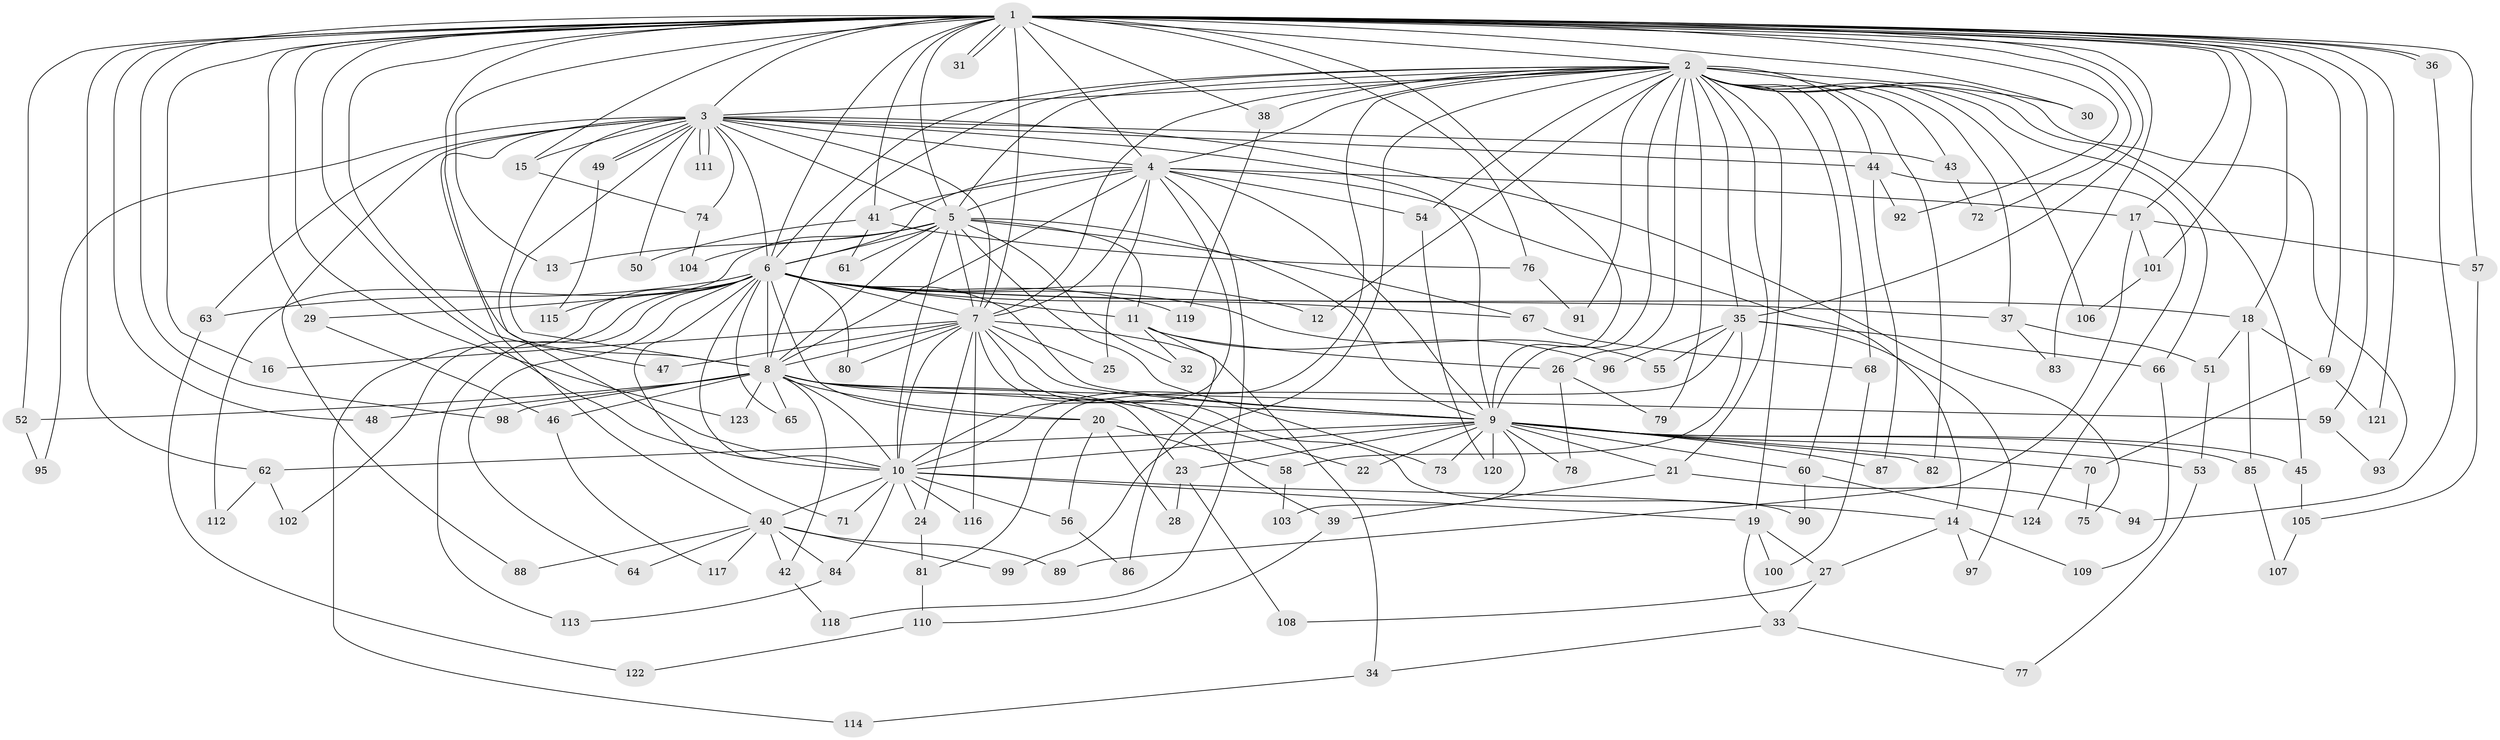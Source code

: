// coarse degree distribution, {34: 0.010752688172043012, 26: 0.010752688172043012, 20: 0.010752688172043012, 31: 0.021505376344086023, 14: 0.03225806451612903, 5: 0.08602150537634409, 2: 0.43010752688172044, 3: 0.25806451612903225, 6: 0.010752688172043012, 1: 0.010752688172043012, 4: 0.0967741935483871, 8: 0.010752688172043012, 9: 0.010752688172043012}
// Generated by graph-tools (version 1.1) at 2025/23/03/03/25 07:23:43]
// undirected, 124 vertices, 273 edges
graph export_dot {
graph [start="1"]
  node [color=gray90,style=filled];
  1;
  2;
  3;
  4;
  5;
  6;
  7;
  8;
  9;
  10;
  11;
  12;
  13;
  14;
  15;
  16;
  17;
  18;
  19;
  20;
  21;
  22;
  23;
  24;
  25;
  26;
  27;
  28;
  29;
  30;
  31;
  32;
  33;
  34;
  35;
  36;
  37;
  38;
  39;
  40;
  41;
  42;
  43;
  44;
  45;
  46;
  47;
  48;
  49;
  50;
  51;
  52;
  53;
  54;
  55;
  56;
  57;
  58;
  59;
  60;
  61;
  62;
  63;
  64;
  65;
  66;
  67;
  68;
  69;
  70;
  71;
  72;
  73;
  74;
  75;
  76;
  77;
  78;
  79;
  80;
  81;
  82;
  83;
  84;
  85;
  86;
  87;
  88;
  89;
  90;
  91;
  92;
  93;
  94;
  95;
  96;
  97;
  98;
  99;
  100;
  101;
  102;
  103;
  104;
  105;
  106;
  107;
  108;
  109;
  110;
  111;
  112;
  113;
  114;
  115;
  116;
  117;
  118;
  119;
  120;
  121;
  122;
  123;
  124;
  1 -- 2;
  1 -- 3;
  1 -- 4;
  1 -- 5;
  1 -- 6;
  1 -- 7;
  1 -- 8;
  1 -- 9;
  1 -- 10;
  1 -- 13;
  1 -- 15;
  1 -- 16;
  1 -- 17;
  1 -- 18;
  1 -- 29;
  1 -- 30;
  1 -- 31;
  1 -- 31;
  1 -- 35;
  1 -- 36;
  1 -- 36;
  1 -- 38;
  1 -- 41;
  1 -- 47;
  1 -- 48;
  1 -- 52;
  1 -- 57;
  1 -- 59;
  1 -- 62;
  1 -- 69;
  1 -- 72;
  1 -- 76;
  1 -- 83;
  1 -- 92;
  1 -- 98;
  1 -- 101;
  1 -- 121;
  1 -- 123;
  2 -- 3;
  2 -- 4;
  2 -- 5;
  2 -- 6;
  2 -- 7;
  2 -- 8;
  2 -- 9;
  2 -- 10;
  2 -- 12;
  2 -- 19;
  2 -- 21;
  2 -- 26;
  2 -- 30;
  2 -- 35;
  2 -- 37;
  2 -- 38;
  2 -- 43;
  2 -- 44;
  2 -- 45;
  2 -- 54;
  2 -- 60;
  2 -- 66;
  2 -- 68;
  2 -- 79;
  2 -- 82;
  2 -- 91;
  2 -- 93;
  2 -- 99;
  2 -- 106;
  3 -- 4;
  3 -- 5;
  3 -- 6;
  3 -- 7;
  3 -- 8;
  3 -- 9;
  3 -- 10;
  3 -- 15;
  3 -- 40;
  3 -- 43;
  3 -- 44;
  3 -- 49;
  3 -- 49;
  3 -- 50;
  3 -- 63;
  3 -- 74;
  3 -- 75;
  3 -- 88;
  3 -- 95;
  3 -- 111;
  3 -- 111;
  4 -- 5;
  4 -- 6;
  4 -- 7;
  4 -- 8;
  4 -- 9;
  4 -- 10;
  4 -- 14;
  4 -- 17;
  4 -- 25;
  4 -- 41;
  4 -- 54;
  4 -- 118;
  5 -- 6;
  5 -- 7;
  5 -- 8;
  5 -- 9;
  5 -- 10;
  5 -- 11;
  5 -- 13;
  5 -- 32;
  5 -- 61;
  5 -- 67;
  5 -- 73;
  5 -- 104;
  5 -- 112;
  6 -- 7;
  6 -- 8;
  6 -- 9;
  6 -- 10;
  6 -- 11;
  6 -- 12;
  6 -- 18;
  6 -- 20;
  6 -- 29;
  6 -- 37;
  6 -- 55;
  6 -- 63;
  6 -- 64;
  6 -- 65;
  6 -- 67;
  6 -- 71;
  6 -- 80;
  6 -- 102;
  6 -- 113;
  6 -- 114;
  6 -- 115;
  6 -- 119;
  7 -- 8;
  7 -- 9;
  7 -- 10;
  7 -- 16;
  7 -- 24;
  7 -- 25;
  7 -- 34;
  7 -- 39;
  7 -- 47;
  7 -- 80;
  7 -- 90;
  7 -- 116;
  8 -- 9;
  8 -- 10;
  8 -- 20;
  8 -- 22;
  8 -- 23;
  8 -- 42;
  8 -- 46;
  8 -- 48;
  8 -- 52;
  8 -- 59;
  8 -- 65;
  8 -- 98;
  8 -- 123;
  9 -- 10;
  9 -- 21;
  9 -- 22;
  9 -- 23;
  9 -- 45;
  9 -- 53;
  9 -- 60;
  9 -- 62;
  9 -- 70;
  9 -- 73;
  9 -- 78;
  9 -- 82;
  9 -- 85;
  9 -- 87;
  9 -- 103;
  9 -- 120;
  10 -- 14;
  10 -- 19;
  10 -- 24;
  10 -- 40;
  10 -- 56;
  10 -- 71;
  10 -- 84;
  10 -- 116;
  11 -- 26;
  11 -- 32;
  11 -- 86;
  11 -- 96;
  14 -- 27;
  14 -- 97;
  14 -- 109;
  15 -- 74;
  17 -- 57;
  17 -- 89;
  17 -- 101;
  18 -- 51;
  18 -- 69;
  18 -- 85;
  19 -- 27;
  19 -- 33;
  19 -- 100;
  20 -- 28;
  20 -- 56;
  20 -- 58;
  21 -- 39;
  21 -- 94;
  23 -- 28;
  23 -- 108;
  24 -- 81;
  26 -- 78;
  26 -- 79;
  27 -- 33;
  27 -- 108;
  29 -- 46;
  33 -- 34;
  33 -- 77;
  34 -- 114;
  35 -- 55;
  35 -- 58;
  35 -- 66;
  35 -- 81;
  35 -- 96;
  35 -- 97;
  36 -- 94;
  37 -- 51;
  37 -- 83;
  38 -- 119;
  39 -- 110;
  40 -- 42;
  40 -- 64;
  40 -- 84;
  40 -- 88;
  40 -- 89;
  40 -- 99;
  40 -- 117;
  41 -- 50;
  41 -- 61;
  41 -- 76;
  42 -- 118;
  43 -- 72;
  44 -- 87;
  44 -- 92;
  44 -- 124;
  45 -- 105;
  46 -- 117;
  49 -- 115;
  51 -- 53;
  52 -- 95;
  53 -- 77;
  54 -- 120;
  56 -- 86;
  57 -- 105;
  58 -- 103;
  59 -- 93;
  60 -- 90;
  60 -- 124;
  62 -- 102;
  62 -- 112;
  63 -- 122;
  66 -- 109;
  67 -- 68;
  68 -- 100;
  69 -- 70;
  69 -- 121;
  70 -- 75;
  74 -- 104;
  76 -- 91;
  81 -- 110;
  84 -- 113;
  85 -- 107;
  101 -- 106;
  105 -- 107;
  110 -- 122;
}
